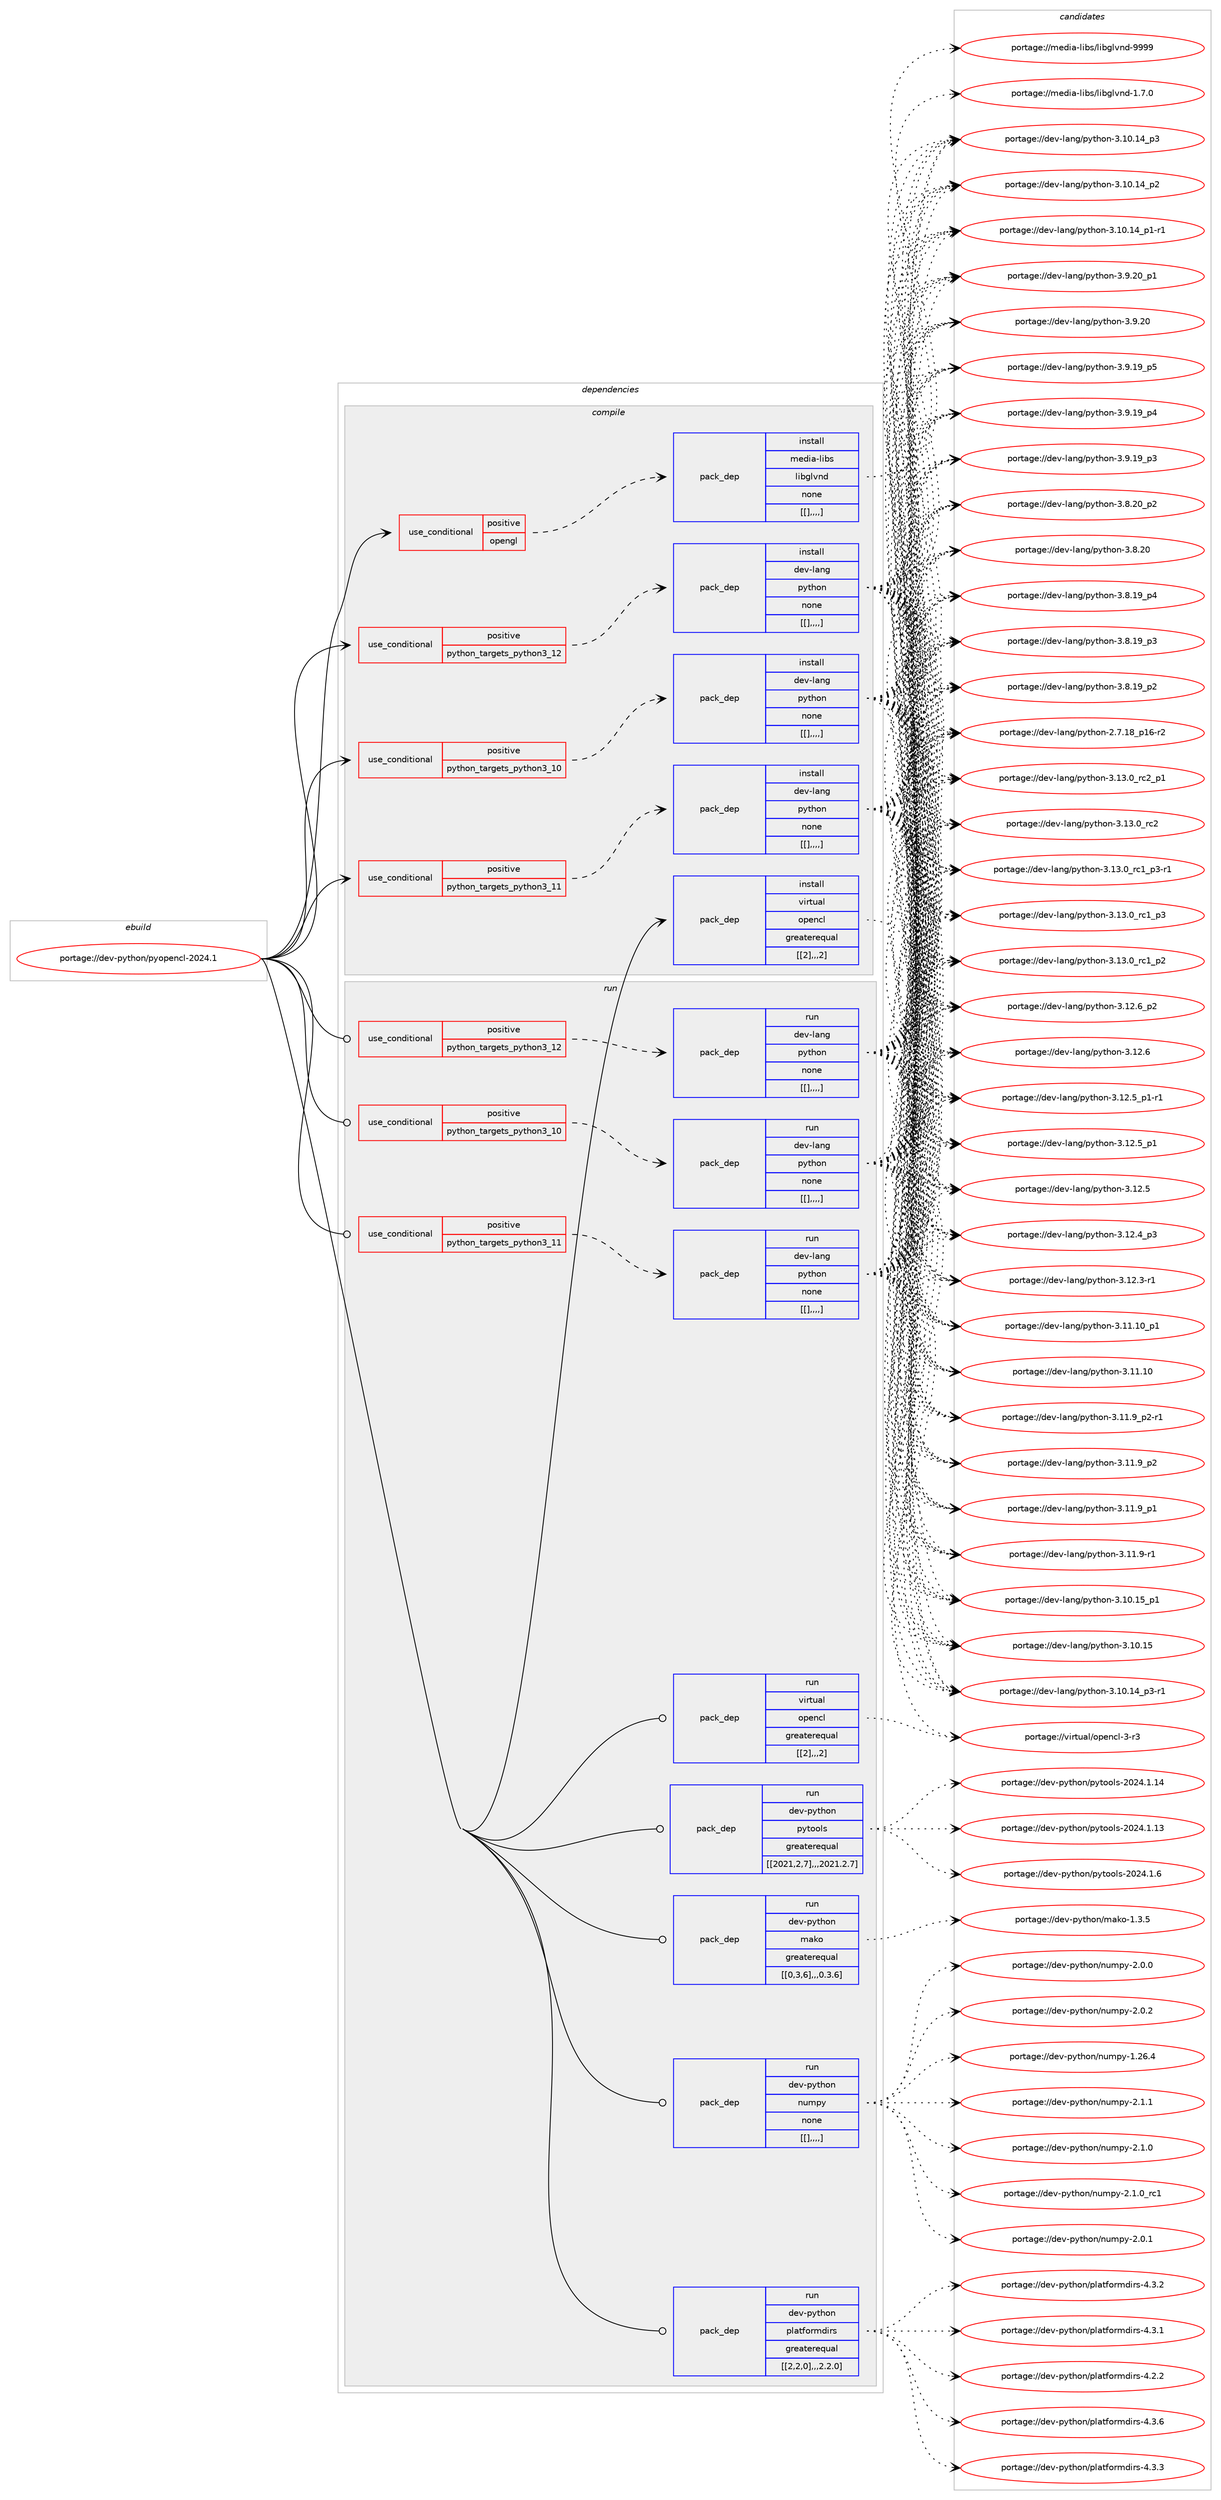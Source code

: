 digraph prolog {

# *************
# Graph options
# *************

newrank=true;
concentrate=true;
compound=true;
graph [rankdir=LR,fontname=Helvetica,fontsize=10,ranksep=1.5];#, ranksep=2.5, nodesep=0.2];
edge  [arrowhead=vee];
node  [fontname=Helvetica,fontsize=10];

# **********
# The ebuild
# **********

subgraph cluster_leftcol {
color=gray;
label=<<i>ebuild</i>>;
id [label="portage://dev-python/pyopencl-2024.1", color=red, width=4, href="../dev-python/pyopencl-2024.1.svg"];
}

# ****************
# The dependencies
# ****************

subgraph cluster_midcol {
color=gray;
label=<<i>dependencies</i>>;
subgraph cluster_compile {
fillcolor="#eeeeee";
style=filled;
label=<<i>compile</i>>;
subgraph cond38702 {
dependency159905 [label=<<TABLE BORDER="0" CELLBORDER="1" CELLSPACING="0" CELLPADDING="4"><TR><TD ROWSPAN="3" CELLPADDING="10">use_conditional</TD></TR><TR><TD>positive</TD></TR><TR><TD>opengl</TD></TR></TABLE>>, shape=none, color=red];
subgraph pack119978 {
dependency159906 [label=<<TABLE BORDER="0" CELLBORDER="1" CELLSPACING="0" CELLPADDING="4" WIDTH="220"><TR><TD ROWSPAN="6" CELLPADDING="30">pack_dep</TD></TR><TR><TD WIDTH="110">install</TD></TR><TR><TD>media-libs</TD></TR><TR><TD>libglvnd</TD></TR><TR><TD>none</TD></TR><TR><TD>[[],,,,]</TD></TR></TABLE>>, shape=none, color=blue];
}
dependency159905:e -> dependency159906:w [weight=20,style="dashed",arrowhead="vee"];
}
id:e -> dependency159905:w [weight=20,style="solid",arrowhead="vee"];
subgraph cond38703 {
dependency159907 [label=<<TABLE BORDER="0" CELLBORDER="1" CELLSPACING="0" CELLPADDING="4"><TR><TD ROWSPAN="3" CELLPADDING="10">use_conditional</TD></TR><TR><TD>positive</TD></TR><TR><TD>python_targets_python3_10</TD></TR></TABLE>>, shape=none, color=red];
subgraph pack119979 {
dependency159908 [label=<<TABLE BORDER="0" CELLBORDER="1" CELLSPACING="0" CELLPADDING="4" WIDTH="220"><TR><TD ROWSPAN="6" CELLPADDING="30">pack_dep</TD></TR><TR><TD WIDTH="110">install</TD></TR><TR><TD>dev-lang</TD></TR><TR><TD>python</TD></TR><TR><TD>none</TD></TR><TR><TD>[[],,,,]</TD></TR></TABLE>>, shape=none, color=blue];
}
dependency159907:e -> dependency159908:w [weight=20,style="dashed",arrowhead="vee"];
}
id:e -> dependency159907:w [weight=20,style="solid",arrowhead="vee"];
subgraph cond38704 {
dependency159909 [label=<<TABLE BORDER="0" CELLBORDER="1" CELLSPACING="0" CELLPADDING="4"><TR><TD ROWSPAN="3" CELLPADDING="10">use_conditional</TD></TR><TR><TD>positive</TD></TR><TR><TD>python_targets_python3_11</TD></TR></TABLE>>, shape=none, color=red];
subgraph pack119980 {
dependency159910 [label=<<TABLE BORDER="0" CELLBORDER="1" CELLSPACING="0" CELLPADDING="4" WIDTH="220"><TR><TD ROWSPAN="6" CELLPADDING="30">pack_dep</TD></TR><TR><TD WIDTH="110">install</TD></TR><TR><TD>dev-lang</TD></TR><TR><TD>python</TD></TR><TR><TD>none</TD></TR><TR><TD>[[],,,,]</TD></TR></TABLE>>, shape=none, color=blue];
}
dependency159909:e -> dependency159910:w [weight=20,style="dashed",arrowhead="vee"];
}
id:e -> dependency159909:w [weight=20,style="solid",arrowhead="vee"];
subgraph cond38705 {
dependency159911 [label=<<TABLE BORDER="0" CELLBORDER="1" CELLSPACING="0" CELLPADDING="4"><TR><TD ROWSPAN="3" CELLPADDING="10">use_conditional</TD></TR><TR><TD>positive</TD></TR><TR><TD>python_targets_python3_12</TD></TR></TABLE>>, shape=none, color=red];
subgraph pack119981 {
dependency159912 [label=<<TABLE BORDER="0" CELLBORDER="1" CELLSPACING="0" CELLPADDING="4" WIDTH="220"><TR><TD ROWSPAN="6" CELLPADDING="30">pack_dep</TD></TR><TR><TD WIDTH="110">install</TD></TR><TR><TD>dev-lang</TD></TR><TR><TD>python</TD></TR><TR><TD>none</TD></TR><TR><TD>[[],,,,]</TD></TR></TABLE>>, shape=none, color=blue];
}
dependency159911:e -> dependency159912:w [weight=20,style="dashed",arrowhead="vee"];
}
id:e -> dependency159911:w [weight=20,style="solid",arrowhead="vee"];
subgraph pack119982 {
dependency159913 [label=<<TABLE BORDER="0" CELLBORDER="1" CELLSPACING="0" CELLPADDING="4" WIDTH="220"><TR><TD ROWSPAN="6" CELLPADDING="30">pack_dep</TD></TR><TR><TD WIDTH="110">install</TD></TR><TR><TD>virtual</TD></TR><TR><TD>opencl</TD></TR><TR><TD>greaterequal</TD></TR><TR><TD>[[2],,,2]</TD></TR></TABLE>>, shape=none, color=blue];
}
id:e -> dependency159913:w [weight=20,style="solid",arrowhead="vee"];
}
subgraph cluster_compileandrun {
fillcolor="#eeeeee";
style=filled;
label=<<i>compile and run</i>>;
}
subgraph cluster_run {
fillcolor="#eeeeee";
style=filled;
label=<<i>run</i>>;
subgraph cond38706 {
dependency159914 [label=<<TABLE BORDER="0" CELLBORDER="1" CELLSPACING="0" CELLPADDING="4"><TR><TD ROWSPAN="3" CELLPADDING="10">use_conditional</TD></TR><TR><TD>positive</TD></TR><TR><TD>python_targets_python3_10</TD></TR></TABLE>>, shape=none, color=red];
subgraph pack119983 {
dependency159915 [label=<<TABLE BORDER="0" CELLBORDER="1" CELLSPACING="0" CELLPADDING="4" WIDTH="220"><TR><TD ROWSPAN="6" CELLPADDING="30">pack_dep</TD></TR><TR><TD WIDTH="110">run</TD></TR><TR><TD>dev-lang</TD></TR><TR><TD>python</TD></TR><TR><TD>none</TD></TR><TR><TD>[[],,,,]</TD></TR></TABLE>>, shape=none, color=blue];
}
dependency159914:e -> dependency159915:w [weight=20,style="dashed",arrowhead="vee"];
}
id:e -> dependency159914:w [weight=20,style="solid",arrowhead="odot"];
subgraph cond38707 {
dependency159916 [label=<<TABLE BORDER="0" CELLBORDER="1" CELLSPACING="0" CELLPADDING="4"><TR><TD ROWSPAN="3" CELLPADDING="10">use_conditional</TD></TR><TR><TD>positive</TD></TR><TR><TD>python_targets_python3_11</TD></TR></TABLE>>, shape=none, color=red];
subgraph pack119984 {
dependency159917 [label=<<TABLE BORDER="0" CELLBORDER="1" CELLSPACING="0" CELLPADDING="4" WIDTH="220"><TR><TD ROWSPAN="6" CELLPADDING="30">pack_dep</TD></TR><TR><TD WIDTH="110">run</TD></TR><TR><TD>dev-lang</TD></TR><TR><TD>python</TD></TR><TR><TD>none</TD></TR><TR><TD>[[],,,,]</TD></TR></TABLE>>, shape=none, color=blue];
}
dependency159916:e -> dependency159917:w [weight=20,style="dashed",arrowhead="vee"];
}
id:e -> dependency159916:w [weight=20,style="solid",arrowhead="odot"];
subgraph cond38708 {
dependency159918 [label=<<TABLE BORDER="0" CELLBORDER="1" CELLSPACING="0" CELLPADDING="4"><TR><TD ROWSPAN="3" CELLPADDING="10">use_conditional</TD></TR><TR><TD>positive</TD></TR><TR><TD>python_targets_python3_12</TD></TR></TABLE>>, shape=none, color=red];
subgraph pack119985 {
dependency159919 [label=<<TABLE BORDER="0" CELLBORDER="1" CELLSPACING="0" CELLPADDING="4" WIDTH="220"><TR><TD ROWSPAN="6" CELLPADDING="30">pack_dep</TD></TR><TR><TD WIDTH="110">run</TD></TR><TR><TD>dev-lang</TD></TR><TR><TD>python</TD></TR><TR><TD>none</TD></TR><TR><TD>[[],,,,]</TD></TR></TABLE>>, shape=none, color=blue];
}
dependency159918:e -> dependency159919:w [weight=20,style="dashed",arrowhead="vee"];
}
id:e -> dependency159918:w [weight=20,style="solid",arrowhead="odot"];
subgraph pack119986 {
dependency159920 [label=<<TABLE BORDER="0" CELLBORDER="1" CELLSPACING="0" CELLPADDING="4" WIDTH="220"><TR><TD ROWSPAN="6" CELLPADDING="30">pack_dep</TD></TR><TR><TD WIDTH="110">run</TD></TR><TR><TD>dev-python</TD></TR><TR><TD>mako</TD></TR><TR><TD>greaterequal</TD></TR><TR><TD>[[0,3,6],,,0.3.6]</TD></TR></TABLE>>, shape=none, color=blue];
}
id:e -> dependency159920:w [weight=20,style="solid",arrowhead="odot"];
subgraph pack119987 {
dependency159921 [label=<<TABLE BORDER="0" CELLBORDER="1" CELLSPACING="0" CELLPADDING="4" WIDTH="220"><TR><TD ROWSPAN="6" CELLPADDING="30">pack_dep</TD></TR><TR><TD WIDTH="110">run</TD></TR><TR><TD>dev-python</TD></TR><TR><TD>numpy</TD></TR><TR><TD>none</TD></TR><TR><TD>[[],,,,]</TD></TR></TABLE>>, shape=none, color=blue];
}
id:e -> dependency159921:w [weight=20,style="solid",arrowhead="odot"];
subgraph pack119988 {
dependency159922 [label=<<TABLE BORDER="0" CELLBORDER="1" CELLSPACING="0" CELLPADDING="4" WIDTH="220"><TR><TD ROWSPAN="6" CELLPADDING="30">pack_dep</TD></TR><TR><TD WIDTH="110">run</TD></TR><TR><TD>dev-python</TD></TR><TR><TD>platformdirs</TD></TR><TR><TD>greaterequal</TD></TR><TR><TD>[[2,2,0],,,2.2.0]</TD></TR></TABLE>>, shape=none, color=blue];
}
id:e -> dependency159922:w [weight=20,style="solid",arrowhead="odot"];
subgraph pack119989 {
dependency159923 [label=<<TABLE BORDER="0" CELLBORDER="1" CELLSPACING="0" CELLPADDING="4" WIDTH="220"><TR><TD ROWSPAN="6" CELLPADDING="30">pack_dep</TD></TR><TR><TD WIDTH="110">run</TD></TR><TR><TD>dev-python</TD></TR><TR><TD>pytools</TD></TR><TR><TD>greaterequal</TD></TR><TR><TD>[[2021,2,7],,,2021.2.7]</TD></TR></TABLE>>, shape=none, color=blue];
}
id:e -> dependency159923:w [weight=20,style="solid",arrowhead="odot"];
subgraph pack119990 {
dependency159924 [label=<<TABLE BORDER="0" CELLBORDER="1" CELLSPACING="0" CELLPADDING="4" WIDTH="220"><TR><TD ROWSPAN="6" CELLPADDING="30">pack_dep</TD></TR><TR><TD WIDTH="110">run</TD></TR><TR><TD>virtual</TD></TR><TR><TD>opencl</TD></TR><TR><TD>greaterequal</TD></TR><TR><TD>[[2],,,2]</TD></TR></TABLE>>, shape=none, color=blue];
}
id:e -> dependency159924:w [weight=20,style="solid",arrowhead="odot"];
}
}

# **************
# The candidates
# **************

subgraph cluster_choices {
rank=same;
color=gray;
label=<<i>candidates</i>>;

subgraph choice119978 {
color=black;
nodesep=1;
choice10910110010597451081059811547108105981031081181101004557575757 [label="portage://media-libs/libglvnd-9999", color=red, width=4,href="../media-libs/libglvnd-9999.svg"];
choice1091011001059745108105981154710810598103108118110100454946554648 [label="portage://media-libs/libglvnd-1.7.0", color=red, width=4,href="../media-libs/libglvnd-1.7.0.svg"];
dependency159906:e -> choice10910110010597451081059811547108105981031081181101004557575757:w [style=dotted,weight="100"];
dependency159906:e -> choice1091011001059745108105981154710810598103108118110100454946554648:w [style=dotted,weight="100"];
}
subgraph choice119979 {
color=black;
nodesep=1;
choice100101118451089711010347112121116104111110455146495146489511499509511249 [label="portage://dev-lang/python-3.13.0_rc2_p1", color=red, width=4,href="../dev-lang/python-3.13.0_rc2_p1.svg"];
choice10010111845108971101034711212111610411111045514649514648951149950 [label="portage://dev-lang/python-3.13.0_rc2", color=red, width=4,href="../dev-lang/python-3.13.0_rc2.svg"];
choice1001011184510897110103471121211161041111104551464951464895114994995112514511449 [label="portage://dev-lang/python-3.13.0_rc1_p3-r1", color=red, width=4,href="../dev-lang/python-3.13.0_rc1_p3-r1.svg"];
choice100101118451089711010347112121116104111110455146495146489511499499511251 [label="portage://dev-lang/python-3.13.0_rc1_p3", color=red, width=4,href="../dev-lang/python-3.13.0_rc1_p3.svg"];
choice100101118451089711010347112121116104111110455146495146489511499499511250 [label="portage://dev-lang/python-3.13.0_rc1_p2", color=red, width=4,href="../dev-lang/python-3.13.0_rc1_p2.svg"];
choice100101118451089711010347112121116104111110455146495046549511250 [label="portage://dev-lang/python-3.12.6_p2", color=red, width=4,href="../dev-lang/python-3.12.6_p2.svg"];
choice10010111845108971101034711212111610411111045514649504654 [label="portage://dev-lang/python-3.12.6", color=red, width=4,href="../dev-lang/python-3.12.6.svg"];
choice1001011184510897110103471121211161041111104551464950465395112494511449 [label="portage://dev-lang/python-3.12.5_p1-r1", color=red, width=4,href="../dev-lang/python-3.12.5_p1-r1.svg"];
choice100101118451089711010347112121116104111110455146495046539511249 [label="portage://dev-lang/python-3.12.5_p1", color=red, width=4,href="../dev-lang/python-3.12.5_p1.svg"];
choice10010111845108971101034711212111610411111045514649504653 [label="portage://dev-lang/python-3.12.5", color=red, width=4,href="../dev-lang/python-3.12.5.svg"];
choice100101118451089711010347112121116104111110455146495046529511251 [label="portage://dev-lang/python-3.12.4_p3", color=red, width=4,href="../dev-lang/python-3.12.4_p3.svg"];
choice100101118451089711010347112121116104111110455146495046514511449 [label="portage://dev-lang/python-3.12.3-r1", color=red, width=4,href="../dev-lang/python-3.12.3-r1.svg"];
choice10010111845108971101034711212111610411111045514649494649489511249 [label="portage://dev-lang/python-3.11.10_p1", color=red, width=4,href="../dev-lang/python-3.11.10_p1.svg"];
choice1001011184510897110103471121211161041111104551464949464948 [label="portage://dev-lang/python-3.11.10", color=red, width=4,href="../dev-lang/python-3.11.10.svg"];
choice1001011184510897110103471121211161041111104551464949465795112504511449 [label="portage://dev-lang/python-3.11.9_p2-r1", color=red, width=4,href="../dev-lang/python-3.11.9_p2-r1.svg"];
choice100101118451089711010347112121116104111110455146494946579511250 [label="portage://dev-lang/python-3.11.9_p2", color=red, width=4,href="../dev-lang/python-3.11.9_p2.svg"];
choice100101118451089711010347112121116104111110455146494946579511249 [label="portage://dev-lang/python-3.11.9_p1", color=red, width=4,href="../dev-lang/python-3.11.9_p1.svg"];
choice100101118451089711010347112121116104111110455146494946574511449 [label="portage://dev-lang/python-3.11.9-r1", color=red, width=4,href="../dev-lang/python-3.11.9-r1.svg"];
choice10010111845108971101034711212111610411111045514649484649539511249 [label="portage://dev-lang/python-3.10.15_p1", color=red, width=4,href="../dev-lang/python-3.10.15_p1.svg"];
choice1001011184510897110103471121211161041111104551464948464953 [label="portage://dev-lang/python-3.10.15", color=red, width=4,href="../dev-lang/python-3.10.15.svg"];
choice100101118451089711010347112121116104111110455146494846495295112514511449 [label="portage://dev-lang/python-3.10.14_p3-r1", color=red, width=4,href="../dev-lang/python-3.10.14_p3-r1.svg"];
choice10010111845108971101034711212111610411111045514649484649529511251 [label="portage://dev-lang/python-3.10.14_p3", color=red, width=4,href="../dev-lang/python-3.10.14_p3.svg"];
choice10010111845108971101034711212111610411111045514649484649529511250 [label="portage://dev-lang/python-3.10.14_p2", color=red, width=4,href="../dev-lang/python-3.10.14_p2.svg"];
choice100101118451089711010347112121116104111110455146494846495295112494511449 [label="portage://dev-lang/python-3.10.14_p1-r1", color=red, width=4,href="../dev-lang/python-3.10.14_p1-r1.svg"];
choice100101118451089711010347112121116104111110455146574650489511249 [label="portage://dev-lang/python-3.9.20_p1", color=red, width=4,href="../dev-lang/python-3.9.20_p1.svg"];
choice10010111845108971101034711212111610411111045514657465048 [label="portage://dev-lang/python-3.9.20", color=red, width=4,href="../dev-lang/python-3.9.20.svg"];
choice100101118451089711010347112121116104111110455146574649579511253 [label="portage://dev-lang/python-3.9.19_p5", color=red, width=4,href="../dev-lang/python-3.9.19_p5.svg"];
choice100101118451089711010347112121116104111110455146574649579511252 [label="portage://dev-lang/python-3.9.19_p4", color=red, width=4,href="../dev-lang/python-3.9.19_p4.svg"];
choice100101118451089711010347112121116104111110455146574649579511251 [label="portage://dev-lang/python-3.9.19_p3", color=red, width=4,href="../dev-lang/python-3.9.19_p3.svg"];
choice100101118451089711010347112121116104111110455146564650489511250 [label="portage://dev-lang/python-3.8.20_p2", color=red, width=4,href="../dev-lang/python-3.8.20_p2.svg"];
choice10010111845108971101034711212111610411111045514656465048 [label="portage://dev-lang/python-3.8.20", color=red, width=4,href="../dev-lang/python-3.8.20.svg"];
choice100101118451089711010347112121116104111110455146564649579511252 [label="portage://dev-lang/python-3.8.19_p4", color=red, width=4,href="../dev-lang/python-3.8.19_p4.svg"];
choice100101118451089711010347112121116104111110455146564649579511251 [label="portage://dev-lang/python-3.8.19_p3", color=red, width=4,href="../dev-lang/python-3.8.19_p3.svg"];
choice100101118451089711010347112121116104111110455146564649579511250 [label="portage://dev-lang/python-3.8.19_p2", color=red, width=4,href="../dev-lang/python-3.8.19_p2.svg"];
choice100101118451089711010347112121116104111110455046554649569511249544511450 [label="portage://dev-lang/python-2.7.18_p16-r2", color=red, width=4,href="../dev-lang/python-2.7.18_p16-r2.svg"];
dependency159908:e -> choice100101118451089711010347112121116104111110455146495146489511499509511249:w [style=dotted,weight="100"];
dependency159908:e -> choice10010111845108971101034711212111610411111045514649514648951149950:w [style=dotted,weight="100"];
dependency159908:e -> choice1001011184510897110103471121211161041111104551464951464895114994995112514511449:w [style=dotted,weight="100"];
dependency159908:e -> choice100101118451089711010347112121116104111110455146495146489511499499511251:w [style=dotted,weight="100"];
dependency159908:e -> choice100101118451089711010347112121116104111110455146495146489511499499511250:w [style=dotted,weight="100"];
dependency159908:e -> choice100101118451089711010347112121116104111110455146495046549511250:w [style=dotted,weight="100"];
dependency159908:e -> choice10010111845108971101034711212111610411111045514649504654:w [style=dotted,weight="100"];
dependency159908:e -> choice1001011184510897110103471121211161041111104551464950465395112494511449:w [style=dotted,weight="100"];
dependency159908:e -> choice100101118451089711010347112121116104111110455146495046539511249:w [style=dotted,weight="100"];
dependency159908:e -> choice10010111845108971101034711212111610411111045514649504653:w [style=dotted,weight="100"];
dependency159908:e -> choice100101118451089711010347112121116104111110455146495046529511251:w [style=dotted,weight="100"];
dependency159908:e -> choice100101118451089711010347112121116104111110455146495046514511449:w [style=dotted,weight="100"];
dependency159908:e -> choice10010111845108971101034711212111610411111045514649494649489511249:w [style=dotted,weight="100"];
dependency159908:e -> choice1001011184510897110103471121211161041111104551464949464948:w [style=dotted,weight="100"];
dependency159908:e -> choice1001011184510897110103471121211161041111104551464949465795112504511449:w [style=dotted,weight="100"];
dependency159908:e -> choice100101118451089711010347112121116104111110455146494946579511250:w [style=dotted,weight="100"];
dependency159908:e -> choice100101118451089711010347112121116104111110455146494946579511249:w [style=dotted,weight="100"];
dependency159908:e -> choice100101118451089711010347112121116104111110455146494946574511449:w [style=dotted,weight="100"];
dependency159908:e -> choice10010111845108971101034711212111610411111045514649484649539511249:w [style=dotted,weight="100"];
dependency159908:e -> choice1001011184510897110103471121211161041111104551464948464953:w [style=dotted,weight="100"];
dependency159908:e -> choice100101118451089711010347112121116104111110455146494846495295112514511449:w [style=dotted,weight="100"];
dependency159908:e -> choice10010111845108971101034711212111610411111045514649484649529511251:w [style=dotted,weight="100"];
dependency159908:e -> choice10010111845108971101034711212111610411111045514649484649529511250:w [style=dotted,weight="100"];
dependency159908:e -> choice100101118451089711010347112121116104111110455146494846495295112494511449:w [style=dotted,weight="100"];
dependency159908:e -> choice100101118451089711010347112121116104111110455146574650489511249:w [style=dotted,weight="100"];
dependency159908:e -> choice10010111845108971101034711212111610411111045514657465048:w [style=dotted,weight="100"];
dependency159908:e -> choice100101118451089711010347112121116104111110455146574649579511253:w [style=dotted,weight="100"];
dependency159908:e -> choice100101118451089711010347112121116104111110455146574649579511252:w [style=dotted,weight="100"];
dependency159908:e -> choice100101118451089711010347112121116104111110455146574649579511251:w [style=dotted,weight="100"];
dependency159908:e -> choice100101118451089711010347112121116104111110455146564650489511250:w [style=dotted,weight="100"];
dependency159908:e -> choice10010111845108971101034711212111610411111045514656465048:w [style=dotted,weight="100"];
dependency159908:e -> choice100101118451089711010347112121116104111110455146564649579511252:w [style=dotted,weight="100"];
dependency159908:e -> choice100101118451089711010347112121116104111110455146564649579511251:w [style=dotted,weight="100"];
dependency159908:e -> choice100101118451089711010347112121116104111110455146564649579511250:w [style=dotted,weight="100"];
dependency159908:e -> choice100101118451089711010347112121116104111110455046554649569511249544511450:w [style=dotted,weight="100"];
}
subgraph choice119980 {
color=black;
nodesep=1;
choice100101118451089711010347112121116104111110455146495146489511499509511249 [label="portage://dev-lang/python-3.13.0_rc2_p1", color=red, width=4,href="../dev-lang/python-3.13.0_rc2_p1.svg"];
choice10010111845108971101034711212111610411111045514649514648951149950 [label="portage://dev-lang/python-3.13.0_rc2", color=red, width=4,href="../dev-lang/python-3.13.0_rc2.svg"];
choice1001011184510897110103471121211161041111104551464951464895114994995112514511449 [label="portage://dev-lang/python-3.13.0_rc1_p3-r1", color=red, width=4,href="../dev-lang/python-3.13.0_rc1_p3-r1.svg"];
choice100101118451089711010347112121116104111110455146495146489511499499511251 [label="portage://dev-lang/python-3.13.0_rc1_p3", color=red, width=4,href="../dev-lang/python-3.13.0_rc1_p3.svg"];
choice100101118451089711010347112121116104111110455146495146489511499499511250 [label="portage://dev-lang/python-3.13.0_rc1_p2", color=red, width=4,href="../dev-lang/python-3.13.0_rc1_p2.svg"];
choice100101118451089711010347112121116104111110455146495046549511250 [label="portage://dev-lang/python-3.12.6_p2", color=red, width=4,href="../dev-lang/python-3.12.6_p2.svg"];
choice10010111845108971101034711212111610411111045514649504654 [label="portage://dev-lang/python-3.12.6", color=red, width=4,href="../dev-lang/python-3.12.6.svg"];
choice1001011184510897110103471121211161041111104551464950465395112494511449 [label="portage://dev-lang/python-3.12.5_p1-r1", color=red, width=4,href="../dev-lang/python-3.12.5_p1-r1.svg"];
choice100101118451089711010347112121116104111110455146495046539511249 [label="portage://dev-lang/python-3.12.5_p1", color=red, width=4,href="../dev-lang/python-3.12.5_p1.svg"];
choice10010111845108971101034711212111610411111045514649504653 [label="portage://dev-lang/python-3.12.5", color=red, width=4,href="../dev-lang/python-3.12.5.svg"];
choice100101118451089711010347112121116104111110455146495046529511251 [label="portage://dev-lang/python-3.12.4_p3", color=red, width=4,href="../dev-lang/python-3.12.4_p3.svg"];
choice100101118451089711010347112121116104111110455146495046514511449 [label="portage://dev-lang/python-3.12.3-r1", color=red, width=4,href="../dev-lang/python-3.12.3-r1.svg"];
choice10010111845108971101034711212111610411111045514649494649489511249 [label="portage://dev-lang/python-3.11.10_p1", color=red, width=4,href="../dev-lang/python-3.11.10_p1.svg"];
choice1001011184510897110103471121211161041111104551464949464948 [label="portage://dev-lang/python-3.11.10", color=red, width=4,href="../dev-lang/python-3.11.10.svg"];
choice1001011184510897110103471121211161041111104551464949465795112504511449 [label="portage://dev-lang/python-3.11.9_p2-r1", color=red, width=4,href="../dev-lang/python-3.11.9_p2-r1.svg"];
choice100101118451089711010347112121116104111110455146494946579511250 [label="portage://dev-lang/python-3.11.9_p2", color=red, width=4,href="../dev-lang/python-3.11.9_p2.svg"];
choice100101118451089711010347112121116104111110455146494946579511249 [label="portage://dev-lang/python-3.11.9_p1", color=red, width=4,href="../dev-lang/python-3.11.9_p1.svg"];
choice100101118451089711010347112121116104111110455146494946574511449 [label="portage://dev-lang/python-3.11.9-r1", color=red, width=4,href="../dev-lang/python-3.11.9-r1.svg"];
choice10010111845108971101034711212111610411111045514649484649539511249 [label="portage://dev-lang/python-3.10.15_p1", color=red, width=4,href="../dev-lang/python-3.10.15_p1.svg"];
choice1001011184510897110103471121211161041111104551464948464953 [label="portage://dev-lang/python-3.10.15", color=red, width=4,href="../dev-lang/python-3.10.15.svg"];
choice100101118451089711010347112121116104111110455146494846495295112514511449 [label="portage://dev-lang/python-3.10.14_p3-r1", color=red, width=4,href="../dev-lang/python-3.10.14_p3-r1.svg"];
choice10010111845108971101034711212111610411111045514649484649529511251 [label="portage://dev-lang/python-3.10.14_p3", color=red, width=4,href="../dev-lang/python-3.10.14_p3.svg"];
choice10010111845108971101034711212111610411111045514649484649529511250 [label="portage://dev-lang/python-3.10.14_p2", color=red, width=4,href="../dev-lang/python-3.10.14_p2.svg"];
choice100101118451089711010347112121116104111110455146494846495295112494511449 [label="portage://dev-lang/python-3.10.14_p1-r1", color=red, width=4,href="../dev-lang/python-3.10.14_p1-r1.svg"];
choice100101118451089711010347112121116104111110455146574650489511249 [label="portage://dev-lang/python-3.9.20_p1", color=red, width=4,href="../dev-lang/python-3.9.20_p1.svg"];
choice10010111845108971101034711212111610411111045514657465048 [label="portage://dev-lang/python-3.9.20", color=red, width=4,href="../dev-lang/python-3.9.20.svg"];
choice100101118451089711010347112121116104111110455146574649579511253 [label="portage://dev-lang/python-3.9.19_p5", color=red, width=4,href="../dev-lang/python-3.9.19_p5.svg"];
choice100101118451089711010347112121116104111110455146574649579511252 [label="portage://dev-lang/python-3.9.19_p4", color=red, width=4,href="../dev-lang/python-3.9.19_p4.svg"];
choice100101118451089711010347112121116104111110455146574649579511251 [label="portage://dev-lang/python-3.9.19_p3", color=red, width=4,href="../dev-lang/python-3.9.19_p3.svg"];
choice100101118451089711010347112121116104111110455146564650489511250 [label="portage://dev-lang/python-3.8.20_p2", color=red, width=4,href="../dev-lang/python-3.8.20_p2.svg"];
choice10010111845108971101034711212111610411111045514656465048 [label="portage://dev-lang/python-3.8.20", color=red, width=4,href="../dev-lang/python-3.8.20.svg"];
choice100101118451089711010347112121116104111110455146564649579511252 [label="portage://dev-lang/python-3.8.19_p4", color=red, width=4,href="../dev-lang/python-3.8.19_p4.svg"];
choice100101118451089711010347112121116104111110455146564649579511251 [label="portage://dev-lang/python-3.8.19_p3", color=red, width=4,href="../dev-lang/python-3.8.19_p3.svg"];
choice100101118451089711010347112121116104111110455146564649579511250 [label="portage://dev-lang/python-3.8.19_p2", color=red, width=4,href="../dev-lang/python-3.8.19_p2.svg"];
choice100101118451089711010347112121116104111110455046554649569511249544511450 [label="portage://dev-lang/python-2.7.18_p16-r2", color=red, width=4,href="../dev-lang/python-2.7.18_p16-r2.svg"];
dependency159910:e -> choice100101118451089711010347112121116104111110455146495146489511499509511249:w [style=dotted,weight="100"];
dependency159910:e -> choice10010111845108971101034711212111610411111045514649514648951149950:w [style=dotted,weight="100"];
dependency159910:e -> choice1001011184510897110103471121211161041111104551464951464895114994995112514511449:w [style=dotted,weight="100"];
dependency159910:e -> choice100101118451089711010347112121116104111110455146495146489511499499511251:w [style=dotted,weight="100"];
dependency159910:e -> choice100101118451089711010347112121116104111110455146495146489511499499511250:w [style=dotted,weight="100"];
dependency159910:e -> choice100101118451089711010347112121116104111110455146495046549511250:w [style=dotted,weight="100"];
dependency159910:e -> choice10010111845108971101034711212111610411111045514649504654:w [style=dotted,weight="100"];
dependency159910:e -> choice1001011184510897110103471121211161041111104551464950465395112494511449:w [style=dotted,weight="100"];
dependency159910:e -> choice100101118451089711010347112121116104111110455146495046539511249:w [style=dotted,weight="100"];
dependency159910:e -> choice10010111845108971101034711212111610411111045514649504653:w [style=dotted,weight="100"];
dependency159910:e -> choice100101118451089711010347112121116104111110455146495046529511251:w [style=dotted,weight="100"];
dependency159910:e -> choice100101118451089711010347112121116104111110455146495046514511449:w [style=dotted,weight="100"];
dependency159910:e -> choice10010111845108971101034711212111610411111045514649494649489511249:w [style=dotted,weight="100"];
dependency159910:e -> choice1001011184510897110103471121211161041111104551464949464948:w [style=dotted,weight="100"];
dependency159910:e -> choice1001011184510897110103471121211161041111104551464949465795112504511449:w [style=dotted,weight="100"];
dependency159910:e -> choice100101118451089711010347112121116104111110455146494946579511250:w [style=dotted,weight="100"];
dependency159910:e -> choice100101118451089711010347112121116104111110455146494946579511249:w [style=dotted,weight="100"];
dependency159910:e -> choice100101118451089711010347112121116104111110455146494946574511449:w [style=dotted,weight="100"];
dependency159910:e -> choice10010111845108971101034711212111610411111045514649484649539511249:w [style=dotted,weight="100"];
dependency159910:e -> choice1001011184510897110103471121211161041111104551464948464953:w [style=dotted,weight="100"];
dependency159910:e -> choice100101118451089711010347112121116104111110455146494846495295112514511449:w [style=dotted,weight="100"];
dependency159910:e -> choice10010111845108971101034711212111610411111045514649484649529511251:w [style=dotted,weight="100"];
dependency159910:e -> choice10010111845108971101034711212111610411111045514649484649529511250:w [style=dotted,weight="100"];
dependency159910:e -> choice100101118451089711010347112121116104111110455146494846495295112494511449:w [style=dotted,weight="100"];
dependency159910:e -> choice100101118451089711010347112121116104111110455146574650489511249:w [style=dotted,weight="100"];
dependency159910:e -> choice10010111845108971101034711212111610411111045514657465048:w [style=dotted,weight="100"];
dependency159910:e -> choice100101118451089711010347112121116104111110455146574649579511253:w [style=dotted,weight="100"];
dependency159910:e -> choice100101118451089711010347112121116104111110455146574649579511252:w [style=dotted,weight="100"];
dependency159910:e -> choice100101118451089711010347112121116104111110455146574649579511251:w [style=dotted,weight="100"];
dependency159910:e -> choice100101118451089711010347112121116104111110455146564650489511250:w [style=dotted,weight="100"];
dependency159910:e -> choice10010111845108971101034711212111610411111045514656465048:w [style=dotted,weight="100"];
dependency159910:e -> choice100101118451089711010347112121116104111110455146564649579511252:w [style=dotted,weight="100"];
dependency159910:e -> choice100101118451089711010347112121116104111110455146564649579511251:w [style=dotted,weight="100"];
dependency159910:e -> choice100101118451089711010347112121116104111110455146564649579511250:w [style=dotted,weight="100"];
dependency159910:e -> choice100101118451089711010347112121116104111110455046554649569511249544511450:w [style=dotted,weight="100"];
}
subgraph choice119981 {
color=black;
nodesep=1;
choice100101118451089711010347112121116104111110455146495146489511499509511249 [label="portage://dev-lang/python-3.13.0_rc2_p1", color=red, width=4,href="../dev-lang/python-3.13.0_rc2_p1.svg"];
choice10010111845108971101034711212111610411111045514649514648951149950 [label="portage://dev-lang/python-3.13.0_rc2", color=red, width=4,href="../dev-lang/python-3.13.0_rc2.svg"];
choice1001011184510897110103471121211161041111104551464951464895114994995112514511449 [label="portage://dev-lang/python-3.13.0_rc1_p3-r1", color=red, width=4,href="../dev-lang/python-3.13.0_rc1_p3-r1.svg"];
choice100101118451089711010347112121116104111110455146495146489511499499511251 [label="portage://dev-lang/python-3.13.0_rc1_p3", color=red, width=4,href="../dev-lang/python-3.13.0_rc1_p3.svg"];
choice100101118451089711010347112121116104111110455146495146489511499499511250 [label="portage://dev-lang/python-3.13.0_rc1_p2", color=red, width=4,href="../dev-lang/python-3.13.0_rc1_p2.svg"];
choice100101118451089711010347112121116104111110455146495046549511250 [label="portage://dev-lang/python-3.12.6_p2", color=red, width=4,href="../dev-lang/python-3.12.6_p2.svg"];
choice10010111845108971101034711212111610411111045514649504654 [label="portage://dev-lang/python-3.12.6", color=red, width=4,href="../dev-lang/python-3.12.6.svg"];
choice1001011184510897110103471121211161041111104551464950465395112494511449 [label="portage://dev-lang/python-3.12.5_p1-r1", color=red, width=4,href="../dev-lang/python-3.12.5_p1-r1.svg"];
choice100101118451089711010347112121116104111110455146495046539511249 [label="portage://dev-lang/python-3.12.5_p1", color=red, width=4,href="../dev-lang/python-3.12.5_p1.svg"];
choice10010111845108971101034711212111610411111045514649504653 [label="portage://dev-lang/python-3.12.5", color=red, width=4,href="../dev-lang/python-3.12.5.svg"];
choice100101118451089711010347112121116104111110455146495046529511251 [label="portage://dev-lang/python-3.12.4_p3", color=red, width=4,href="../dev-lang/python-3.12.4_p3.svg"];
choice100101118451089711010347112121116104111110455146495046514511449 [label="portage://dev-lang/python-3.12.3-r1", color=red, width=4,href="../dev-lang/python-3.12.3-r1.svg"];
choice10010111845108971101034711212111610411111045514649494649489511249 [label="portage://dev-lang/python-3.11.10_p1", color=red, width=4,href="../dev-lang/python-3.11.10_p1.svg"];
choice1001011184510897110103471121211161041111104551464949464948 [label="portage://dev-lang/python-3.11.10", color=red, width=4,href="../dev-lang/python-3.11.10.svg"];
choice1001011184510897110103471121211161041111104551464949465795112504511449 [label="portage://dev-lang/python-3.11.9_p2-r1", color=red, width=4,href="../dev-lang/python-3.11.9_p2-r1.svg"];
choice100101118451089711010347112121116104111110455146494946579511250 [label="portage://dev-lang/python-3.11.9_p2", color=red, width=4,href="../dev-lang/python-3.11.9_p2.svg"];
choice100101118451089711010347112121116104111110455146494946579511249 [label="portage://dev-lang/python-3.11.9_p1", color=red, width=4,href="../dev-lang/python-3.11.9_p1.svg"];
choice100101118451089711010347112121116104111110455146494946574511449 [label="portage://dev-lang/python-3.11.9-r1", color=red, width=4,href="../dev-lang/python-3.11.9-r1.svg"];
choice10010111845108971101034711212111610411111045514649484649539511249 [label="portage://dev-lang/python-3.10.15_p1", color=red, width=4,href="../dev-lang/python-3.10.15_p1.svg"];
choice1001011184510897110103471121211161041111104551464948464953 [label="portage://dev-lang/python-3.10.15", color=red, width=4,href="../dev-lang/python-3.10.15.svg"];
choice100101118451089711010347112121116104111110455146494846495295112514511449 [label="portage://dev-lang/python-3.10.14_p3-r1", color=red, width=4,href="../dev-lang/python-3.10.14_p3-r1.svg"];
choice10010111845108971101034711212111610411111045514649484649529511251 [label="portage://dev-lang/python-3.10.14_p3", color=red, width=4,href="../dev-lang/python-3.10.14_p3.svg"];
choice10010111845108971101034711212111610411111045514649484649529511250 [label="portage://dev-lang/python-3.10.14_p2", color=red, width=4,href="../dev-lang/python-3.10.14_p2.svg"];
choice100101118451089711010347112121116104111110455146494846495295112494511449 [label="portage://dev-lang/python-3.10.14_p1-r1", color=red, width=4,href="../dev-lang/python-3.10.14_p1-r1.svg"];
choice100101118451089711010347112121116104111110455146574650489511249 [label="portage://dev-lang/python-3.9.20_p1", color=red, width=4,href="../dev-lang/python-3.9.20_p1.svg"];
choice10010111845108971101034711212111610411111045514657465048 [label="portage://dev-lang/python-3.9.20", color=red, width=4,href="../dev-lang/python-3.9.20.svg"];
choice100101118451089711010347112121116104111110455146574649579511253 [label="portage://dev-lang/python-3.9.19_p5", color=red, width=4,href="../dev-lang/python-3.9.19_p5.svg"];
choice100101118451089711010347112121116104111110455146574649579511252 [label="portage://dev-lang/python-3.9.19_p4", color=red, width=4,href="../dev-lang/python-3.9.19_p4.svg"];
choice100101118451089711010347112121116104111110455146574649579511251 [label="portage://dev-lang/python-3.9.19_p3", color=red, width=4,href="../dev-lang/python-3.9.19_p3.svg"];
choice100101118451089711010347112121116104111110455146564650489511250 [label="portage://dev-lang/python-3.8.20_p2", color=red, width=4,href="../dev-lang/python-3.8.20_p2.svg"];
choice10010111845108971101034711212111610411111045514656465048 [label="portage://dev-lang/python-3.8.20", color=red, width=4,href="../dev-lang/python-3.8.20.svg"];
choice100101118451089711010347112121116104111110455146564649579511252 [label="portage://dev-lang/python-3.8.19_p4", color=red, width=4,href="../dev-lang/python-3.8.19_p4.svg"];
choice100101118451089711010347112121116104111110455146564649579511251 [label="portage://dev-lang/python-3.8.19_p3", color=red, width=4,href="../dev-lang/python-3.8.19_p3.svg"];
choice100101118451089711010347112121116104111110455146564649579511250 [label="portage://dev-lang/python-3.8.19_p2", color=red, width=4,href="../dev-lang/python-3.8.19_p2.svg"];
choice100101118451089711010347112121116104111110455046554649569511249544511450 [label="portage://dev-lang/python-2.7.18_p16-r2", color=red, width=4,href="../dev-lang/python-2.7.18_p16-r2.svg"];
dependency159912:e -> choice100101118451089711010347112121116104111110455146495146489511499509511249:w [style=dotted,weight="100"];
dependency159912:e -> choice10010111845108971101034711212111610411111045514649514648951149950:w [style=dotted,weight="100"];
dependency159912:e -> choice1001011184510897110103471121211161041111104551464951464895114994995112514511449:w [style=dotted,weight="100"];
dependency159912:e -> choice100101118451089711010347112121116104111110455146495146489511499499511251:w [style=dotted,weight="100"];
dependency159912:e -> choice100101118451089711010347112121116104111110455146495146489511499499511250:w [style=dotted,weight="100"];
dependency159912:e -> choice100101118451089711010347112121116104111110455146495046549511250:w [style=dotted,weight="100"];
dependency159912:e -> choice10010111845108971101034711212111610411111045514649504654:w [style=dotted,weight="100"];
dependency159912:e -> choice1001011184510897110103471121211161041111104551464950465395112494511449:w [style=dotted,weight="100"];
dependency159912:e -> choice100101118451089711010347112121116104111110455146495046539511249:w [style=dotted,weight="100"];
dependency159912:e -> choice10010111845108971101034711212111610411111045514649504653:w [style=dotted,weight="100"];
dependency159912:e -> choice100101118451089711010347112121116104111110455146495046529511251:w [style=dotted,weight="100"];
dependency159912:e -> choice100101118451089711010347112121116104111110455146495046514511449:w [style=dotted,weight="100"];
dependency159912:e -> choice10010111845108971101034711212111610411111045514649494649489511249:w [style=dotted,weight="100"];
dependency159912:e -> choice1001011184510897110103471121211161041111104551464949464948:w [style=dotted,weight="100"];
dependency159912:e -> choice1001011184510897110103471121211161041111104551464949465795112504511449:w [style=dotted,weight="100"];
dependency159912:e -> choice100101118451089711010347112121116104111110455146494946579511250:w [style=dotted,weight="100"];
dependency159912:e -> choice100101118451089711010347112121116104111110455146494946579511249:w [style=dotted,weight="100"];
dependency159912:e -> choice100101118451089711010347112121116104111110455146494946574511449:w [style=dotted,weight="100"];
dependency159912:e -> choice10010111845108971101034711212111610411111045514649484649539511249:w [style=dotted,weight="100"];
dependency159912:e -> choice1001011184510897110103471121211161041111104551464948464953:w [style=dotted,weight="100"];
dependency159912:e -> choice100101118451089711010347112121116104111110455146494846495295112514511449:w [style=dotted,weight="100"];
dependency159912:e -> choice10010111845108971101034711212111610411111045514649484649529511251:w [style=dotted,weight="100"];
dependency159912:e -> choice10010111845108971101034711212111610411111045514649484649529511250:w [style=dotted,weight="100"];
dependency159912:e -> choice100101118451089711010347112121116104111110455146494846495295112494511449:w [style=dotted,weight="100"];
dependency159912:e -> choice100101118451089711010347112121116104111110455146574650489511249:w [style=dotted,weight="100"];
dependency159912:e -> choice10010111845108971101034711212111610411111045514657465048:w [style=dotted,weight="100"];
dependency159912:e -> choice100101118451089711010347112121116104111110455146574649579511253:w [style=dotted,weight="100"];
dependency159912:e -> choice100101118451089711010347112121116104111110455146574649579511252:w [style=dotted,weight="100"];
dependency159912:e -> choice100101118451089711010347112121116104111110455146574649579511251:w [style=dotted,weight="100"];
dependency159912:e -> choice100101118451089711010347112121116104111110455146564650489511250:w [style=dotted,weight="100"];
dependency159912:e -> choice10010111845108971101034711212111610411111045514656465048:w [style=dotted,weight="100"];
dependency159912:e -> choice100101118451089711010347112121116104111110455146564649579511252:w [style=dotted,weight="100"];
dependency159912:e -> choice100101118451089711010347112121116104111110455146564649579511251:w [style=dotted,weight="100"];
dependency159912:e -> choice100101118451089711010347112121116104111110455146564649579511250:w [style=dotted,weight="100"];
dependency159912:e -> choice100101118451089711010347112121116104111110455046554649569511249544511450:w [style=dotted,weight="100"];
}
subgraph choice119982 {
color=black;
nodesep=1;
choice11810511411611797108471111121011109910845514511451 [label="portage://virtual/opencl-3-r3", color=red, width=4,href="../virtual/opencl-3-r3.svg"];
dependency159913:e -> choice11810511411611797108471111121011109910845514511451:w [style=dotted,weight="100"];
}
subgraph choice119983 {
color=black;
nodesep=1;
choice100101118451089711010347112121116104111110455146495146489511499509511249 [label="portage://dev-lang/python-3.13.0_rc2_p1", color=red, width=4,href="../dev-lang/python-3.13.0_rc2_p1.svg"];
choice10010111845108971101034711212111610411111045514649514648951149950 [label="portage://dev-lang/python-3.13.0_rc2", color=red, width=4,href="../dev-lang/python-3.13.0_rc2.svg"];
choice1001011184510897110103471121211161041111104551464951464895114994995112514511449 [label="portage://dev-lang/python-3.13.0_rc1_p3-r1", color=red, width=4,href="../dev-lang/python-3.13.0_rc1_p3-r1.svg"];
choice100101118451089711010347112121116104111110455146495146489511499499511251 [label="portage://dev-lang/python-3.13.0_rc1_p3", color=red, width=4,href="../dev-lang/python-3.13.0_rc1_p3.svg"];
choice100101118451089711010347112121116104111110455146495146489511499499511250 [label="portage://dev-lang/python-3.13.0_rc1_p2", color=red, width=4,href="../dev-lang/python-3.13.0_rc1_p2.svg"];
choice100101118451089711010347112121116104111110455146495046549511250 [label="portage://dev-lang/python-3.12.6_p2", color=red, width=4,href="../dev-lang/python-3.12.6_p2.svg"];
choice10010111845108971101034711212111610411111045514649504654 [label="portage://dev-lang/python-3.12.6", color=red, width=4,href="../dev-lang/python-3.12.6.svg"];
choice1001011184510897110103471121211161041111104551464950465395112494511449 [label="portage://dev-lang/python-3.12.5_p1-r1", color=red, width=4,href="../dev-lang/python-3.12.5_p1-r1.svg"];
choice100101118451089711010347112121116104111110455146495046539511249 [label="portage://dev-lang/python-3.12.5_p1", color=red, width=4,href="../dev-lang/python-3.12.5_p1.svg"];
choice10010111845108971101034711212111610411111045514649504653 [label="portage://dev-lang/python-3.12.5", color=red, width=4,href="../dev-lang/python-3.12.5.svg"];
choice100101118451089711010347112121116104111110455146495046529511251 [label="portage://dev-lang/python-3.12.4_p3", color=red, width=4,href="../dev-lang/python-3.12.4_p3.svg"];
choice100101118451089711010347112121116104111110455146495046514511449 [label="portage://dev-lang/python-3.12.3-r1", color=red, width=4,href="../dev-lang/python-3.12.3-r1.svg"];
choice10010111845108971101034711212111610411111045514649494649489511249 [label="portage://dev-lang/python-3.11.10_p1", color=red, width=4,href="../dev-lang/python-3.11.10_p1.svg"];
choice1001011184510897110103471121211161041111104551464949464948 [label="portage://dev-lang/python-3.11.10", color=red, width=4,href="../dev-lang/python-3.11.10.svg"];
choice1001011184510897110103471121211161041111104551464949465795112504511449 [label="portage://dev-lang/python-3.11.9_p2-r1", color=red, width=4,href="../dev-lang/python-3.11.9_p2-r1.svg"];
choice100101118451089711010347112121116104111110455146494946579511250 [label="portage://dev-lang/python-3.11.9_p2", color=red, width=4,href="../dev-lang/python-3.11.9_p2.svg"];
choice100101118451089711010347112121116104111110455146494946579511249 [label="portage://dev-lang/python-3.11.9_p1", color=red, width=4,href="../dev-lang/python-3.11.9_p1.svg"];
choice100101118451089711010347112121116104111110455146494946574511449 [label="portage://dev-lang/python-3.11.9-r1", color=red, width=4,href="../dev-lang/python-3.11.9-r1.svg"];
choice10010111845108971101034711212111610411111045514649484649539511249 [label="portage://dev-lang/python-3.10.15_p1", color=red, width=4,href="../dev-lang/python-3.10.15_p1.svg"];
choice1001011184510897110103471121211161041111104551464948464953 [label="portage://dev-lang/python-3.10.15", color=red, width=4,href="../dev-lang/python-3.10.15.svg"];
choice100101118451089711010347112121116104111110455146494846495295112514511449 [label="portage://dev-lang/python-3.10.14_p3-r1", color=red, width=4,href="../dev-lang/python-3.10.14_p3-r1.svg"];
choice10010111845108971101034711212111610411111045514649484649529511251 [label="portage://dev-lang/python-3.10.14_p3", color=red, width=4,href="../dev-lang/python-3.10.14_p3.svg"];
choice10010111845108971101034711212111610411111045514649484649529511250 [label="portage://dev-lang/python-3.10.14_p2", color=red, width=4,href="../dev-lang/python-3.10.14_p2.svg"];
choice100101118451089711010347112121116104111110455146494846495295112494511449 [label="portage://dev-lang/python-3.10.14_p1-r1", color=red, width=4,href="../dev-lang/python-3.10.14_p1-r1.svg"];
choice100101118451089711010347112121116104111110455146574650489511249 [label="portage://dev-lang/python-3.9.20_p1", color=red, width=4,href="../dev-lang/python-3.9.20_p1.svg"];
choice10010111845108971101034711212111610411111045514657465048 [label="portage://dev-lang/python-3.9.20", color=red, width=4,href="../dev-lang/python-3.9.20.svg"];
choice100101118451089711010347112121116104111110455146574649579511253 [label="portage://dev-lang/python-3.9.19_p5", color=red, width=4,href="../dev-lang/python-3.9.19_p5.svg"];
choice100101118451089711010347112121116104111110455146574649579511252 [label="portage://dev-lang/python-3.9.19_p4", color=red, width=4,href="../dev-lang/python-3.9.19_p4.svg"];
choice100101118451089711010347112121116104111110455146574649579511251 [label="portage://dev-lang/python-3.9.19_p3", color=red, width=4,href="../dev-lang/python-3.9.19_p3.svg"];
choice100101118451089711010347112121116104111110455146564650489511250 [label="portage://dev-lang/python-3.8.20_p2", color=red, width=4,href="../dev-lang/python-3.8.20_p2.svg"];
choice10010111845108971101034711212111610411111045514656465048 [label="portage://dev-lang/python-3.8.20", color=red, width=4,href="../dev-lang/python-3.8.20.svg"];
choice100101118451089711010347112121116104111110455146564649579511252 [label="portage://dev-lang/python-3.8.19_p4", color=red, width=4,href="../dev-lang/python-3.8.19_p4.svg"];
choice100101118451089711010347112121116104111110455146564649579511251 [label="portage://dev-lang/python-3.8.19_p3", color=red, width=4,href="../dev-lang/python-3.8.19_p3.svg"];
choice100101118451089711010347112121116104111110455146564649579511250 [label="portage://dev-lang/python-3.8.19_p2", color=red, width=4,href="../dev-lang/python-3.8.19_p2.svg"];
choice100101118451089711010347112121116104111110455046554649569511249544511450 [label="portage://dev-lang/python-2.7.18_p16-r2", color=red, width=4,href="../dev-lang/python-2.7.18_p16-r2.svg"];
dependency159915:e -> choice100101118451089711010347112121116104111110455146495146489511499509511249:w [style=dotted,weight="100"];
dependency159915:e -> choice10010111845108971101034711212111610411111045514649514648951149950:w [style=dotted,weight="100"];
dependency159915:e -> choice1001011184510897110103471121211161041111104551464951464895114994995112514511449:w [style=dotted,weight="100"];
dependency159915:e -> choice100101118451089711010347112121116104111110455146495146489511499499511251:w [style=dotted,weight="100"];
dependency159915:e -> choice100101118451089711010347112121116104111110455146495146489511499499511250:w [style=dotted,weight="100"];
dependency159915:e -> choice100101118451089711010347112121116104111110455146495046549511250:w [style=dotted,weight="100"];
dependency159915:e -> choice10010111845108971101034711212111610411111045514649504654:w [style=dotted,weight="100"];
dependency159915:e -> choice1001011184510897110103471121211161041111104551464950465395112494511449:w [style=dotted,weight="100"];
dependency159915:e -> choice100101118451089711010347112121116104111110455146495046539511249:w [style=dotted,weight="100"];
dependency159915:e -> choice10010111845108971101034711212111610411111045514649504653:w [style=dotted,weight="100"];
dependency159915:e -> choice100101118451089711010347112121116104111110455146495046529511251:w [style=dotted,weight="100"];
dependency159915:e -> choice100101118451089711010347112121116104111110455146495046514511449:w [style=dotted,weight="100"];
dependency159915:e -> choice10010111845108971101034711212111610411111045514649494649489511249:w [style=dotted,weight="100"];
dependency159915:e -> choice1001011184510897110103471121211161041111104551464949464948:w [style=dotted,weight="100"];
dependency159915:e -> choice1001011184510897110103471121211161041111104551464949465795112504511449:w [style=dotted,weight="100"];
dependency159915:e -> choice100101118451089711010347112121116104111110455146494946579511250:w [style=dotted,weight="100"];
dependency159915:e -> choice100101118451089711010347112121116104111110455146494946579511249:w [style=dotted,weight="100"];
dependency159915:e -> choice100101118451089711010347112121116104111110455146494946574511449:w [style=dotted,weight="100"];
dependency159915:e -> choice10010111845108971101034711212111610411111045514649484649539511249:w [style=dotted,weight="100"];
dependency159915:e -> choice1001011184510897110103471121211161041111104551464948464953:w [style=dotted,weight="100"];
dependency159915:e -> choice100101118451089711010347112121116104111110455146494846495295112514511449:w [style=dotted,weight="100"];
dependency159915:e -> choice10010111845108971101034711212111610411111045514649484649529511251:w [style=dotted,weight="100"];
dependency159915:e -> choice10010111845108971101034711212111610411111045514649484649529511250:w [style=dotted,weight="100"];
dependency159915:e -> choice100101118451089711010347112121116104111110455146494846495295112494511449:w [style=dotted,weight="100"];
dependency159915:e -> choice100101118451089711010347112121116104111110455146574650489511249:w [style=dotted,weight="100"];
dependency159915:e -> choice10010111845108971101034711212111610411111045514657465048:w [style=dotted,weight="100"];
dependency159915:e -> choice100101118451089711010347112121116104111110455146574649579511253:w [style=dotted,weight="100"];
dependency159915:e -> choice100101118451089711010347112121116104111110455146574649579511252:w [style=dotted,weight="100"];
dependency159915:e -> choice100101118451089711010347112121116104111110455146574649579511251:w [style=dotted,weight="100"];
dependency159915:e -> choice100101118451089711010347112121116104111110455146564650489511250:w [style=dotted,weight="100"];
dependency159915:e -> choice10010111845108971101034711212111610411111045514656465048:w [style=dotted,weight="100"];
dependency159915:e -> choice100101118451089711010347112121116104111110455146564649579511252:w [style=dotted,weight="100"];
dependency159915:e -> choice100101118451089711010347112121116104111110455146564649579511251:w [style=dotted,weight="100"];
dependency159915:e -> choice100101118451089711010347112121116104111110455146564649579511250:w [style=dotted,weight="100"];
dependency159915:e -> choice100101118451089711010347112121116104111110455046554649569511249544511450:w [style=dotted,weight="100"];
}
subgraph choice119984 {
color=black;
nodesep=1;
choice100101118451089711010347112121116104111110455146495146489511499509511249 [label="portage://dev-lang/python-3.13.0_rc2_p1", color=red, width=4,href="../dev-lang/python-3.13.0_rc2_p1.svg"];
choice10010111845108971101034711212111610411111045514649514648951149950 [label="portage://dev-lang/python-3.13.0_rc2", color=red, width=4,href="../dev-lang/python-3.13.0_rc2.svg"];
choice1001011184510897110103471121211161041111104551464951464895114994995112514511449 [label="portage://dev-lang/python-3.13.0_rc1_p3-r1", color=red, width=4,href="../dev-lang/python-3.13.0_rc1_p3-r1.svg"];
choice100101118451089711010347112121116104111110455146495146489511499499511251 [label="portage://dev-lang/python-3.13.0_rc1_p3", color=red, width=4,href="../dev-lang/python-3.13.0_rc1_p3.svg"];
choice100101118451089711010347112121116104111110455146495146489511499499511250 [label="portage://dev-lang/python-3.13.0_rc1_p2", color=red, width=4,href="../dev-lang/python-3.13.0_rc1_p2.svg"];
choice100101118451089711010347112121116104111110455146495046549511250 [label="portage://dev-lang/python-3.12.6_p2", color=red, width=4,href="../dev-lang/python-3.12.6_p2.svg"];
choice10010111845108971101034711212111610411111045514649504654 [label="portage://dev-lang/python-3.12.6", color=red, width=4,href="../dev-lang/python-3.12.6.svg"];
choice1001011184510897110103471121211161041111104551464950465395112494511449 [label="portage://dev-lang/python-3.12.5_p1-r1", color=red, width=4,href="../dev-lang/python-3.12.5_p1-r1.svg"];
choice100101118451089711010347112121116104111110455146495046539511249 [label="portage://dev-lang/python-3.12.5_p1", color=red, width=4,href="../dev-lang/python-3.12.5_p1.svg"];
choice10010111845108971101034711212111610411111045514649504653 [label="portage://dev-lang/python-3.12.5", color=red, width=4,href="../dev-lang/python-3.12.5.svg"];
choice100101118451089711010347112121116104111110455146495046529511251 [label="portage://dev-lang/python-3.12.4_p3", color=red, width=4,href="../dev-lang/python-3.12.4_p3.svg"];
choice100101118451089711010347112121116104111110455146495046514511449 [label="portage://dev-lang/python-3.12.3-r1", color=red, width=4,href="../dev-lang/python-3.12.3-r1.svg"];
choice10010111845108971101034711212111610411111045514649494649489511249 [label="portage://dev-lang/python-3.11.10_p1", color=red, width=4,href="../dev-lang/python-3.11.10_p1.svg"];
choice1001011184510897110103471121211161041111104551464949464948 [label="portage://dev-lang/python-3.11.10", color=red, width=4,href="../dev-lang/python-3.11.10.svg"];
choice1001011184510897110103471121211161041111104551464949465795112504511449 [label="portage://dev-lang/python-3.11.9_p2-r1", color=red, width=4,href="../dev-lang/python-3.11.9_p2-r1.svg"];
choice100101118451089711010347112121116104111110455146494946579511250 [label="portage://dev-lang/python-3.11.9_p2", color=red, width=4,href="../dev-lang/python-3.11.9_p2.svg"];
choice100101118451089711010347112121116104111110455146494946579511249 [label="portage://dev-lang/python-3.11.9_p1", color=red, width=4,href="../dev-lang/python-3.11.9_p1.svg"];
choice100101118451089711010347112121116104111110455146494946574511449 [label="portage://dev-lang/python-3.11.9-r1", color=red, width=4,href="../dev-lang/python-3.11.9-r1.svg"];
choice10010111845108971101034711212111610411111045514649484649539511249 [label="portage://dev-lang/python-3.10.15_p1", color=red, width=4,href="../dev-lang/python-3.10.15_p1.svg"];
choice1001011184510897110103471121211161041111104551464948464953 [label="portage://dev-lang/python-3.10.15", color=red, width=4,href="../dev-lang/python-3.10.15.svg"];
choice100101118451089711010347112121116104111110455146494846495295112514511449 [label="portage://dev-lang/python-3.10.14_p3-r1", color=red, width=4,href="../dev-lang/python-3.10.14_p3-r1.svg"];
choice10010111845108971101034711212111610411111045514649484649529511251 [label="portage://dev-lang/python-3.10.14_p3", color=red, width=4,href="../dev-lang/python-3.10.14_p3.svg"];
choice10010111845108971101034711212111610411111045514649484649529511250 [label="portage://dev-lang/python-3.10.14_p2", color=red, width=4,href="../dev-lang/python-3.10.14_p2.svg"];
choice100101118451089711010347112121116104111110455146494846495295112494511449 [label="portage://dev-lang/python-3.10.14_p1-r1", color=red, width=4,href="../dev-lang/python-3.10.14_p1-r1.svg"];
choice100101118451089711010347112121116104111110455146574650489511249 [label="portage://dev-lang/python-3.9.20_p1", color=red, width=4,href="../dev-lang/python-3.9.20_p1.svg"];
choice10010111845108971101034711212111610411111045514657465048 [label="portage://dev-lang/python-3.9.20", color=red, width=4,href="../dev-lang/python-3.9.20.svg"];
choice100101118451089711010347112121116104111110455146574649579511253 [label="portage://dev-lang/python-3.9.19_p5", color=red, width=4,href="../dev-lang/python-3.9.19_p5.svg"];
choice100101118451089711010347112121116104111110455146574649579511252 [label="portage://dev-lang/python-3.9.19_p4", color=red, width=4,href="../dev-lang/python-3.9.19_p4.svg"];
choice100101118451089711010347112121116104111110455146574649579511251 [label="portage://dev-lang/python-3.9.19_p3", color=red, width=4,href="../dev-lang/python-3.9.19_p3.svg"];
choice100101118451089711010347112121116104111110455146564650489511250 [label="portage://dev-lang/python-3.8.20_p2", color=red, width=4,href="../dev-lang/python-3.8.20_p2.svg"];
choice10010111845108971101034711212111610411111045514656465048 [label="portage://dev-lang/python-3.8.20", color=red, width=4,href="../dev-lang/python-3.8.20.svg"];
choice100101118451089711010347112121116104111110455146564649579511252 [label="portage://dev-lang/python-3.8.19_p4", color=red, width=4,href="../dev-lang/python-3.8.19_p4.svg"];
choice100101118451089711010347112121116104111110455146564649579511251 [label="portage://dev-lang/python-3.8.19_p3", color=red, width=4,href="../dev-lang/python-3.8.19_p3.svg"];
choice100101118451089711010347112121116104111110455146564649579511250 [label="portage://dev-lang/python-3.8.19_p2", color=red, width=4,href="../dev-lang/python-3.8.19_p2.svg"];
choice100101118451089711010347112121116104111110455046554649569511249544511450 [label="portage://dev-lang/python-2.7.18_p16-r2", color=red, width=4,href="../dev-lang/python-2.7.18_p16-r2.svg"];
dependency159917:e -> choice100101118451089711010347112121116104111110455146495146489511499509511249:w [style=dotted,weight="100"];
dependency159917:e -> choice10010111845108971101034711212111610411111045514649514648951149950:w [style=dotted,weight="100"];
dependency159917:e -> choice1001011184510897110103471121211161041111104551464951464895114994995112514511449:w [style=dotted,weight="100"];
dependency159917:e -> choice100101118451089711010347112121116104111110455146495146489511499499511251:w [style=dotted,weight="100"];
dependency159917:e -> choice100101118451089711010347112121116104111110455146495146489511499499511250:w [style=dotted,weight="100"];
dependency159917:e -> choice100101118451089711010347112121116104111110455146495046549511250:w [style=dotted,weight="100"];
dependency159917:e -> choice10010111845108971101034711212111610411111045514649504654:w [style=dotted,weight="100"];
dependency159917:e -> choice1001011184510897110103471121211161041111104551464950465395112494511449:w [style=dotted,weight="100"];
dependency159917:e -> choice100101118451089711010347112121116104111110455146495046539511249:w [style=dotted,weight="100"];
dependency159917:e -> choice10010111845108971101034711212111610411111045514649504653:w [style=dotted,weight="100"];
dependency159917:e -> choice100101118451089711010347112121116104111110455146495046529511251:w [style=dotted,weight="100"];
dependency159917:e -> choice100101118451089711010347112121116104111110455146495046514511449:w [style=dotted,weight="100"];
dependency159917:e -> choice10010111845108971101034711212111610411111045514649494649489511249:w [style=dotted,weight="100"];
dependency159917:e -> choice1001011184510897110103471121211161041111104551464949464948:w [style=dotted,weight="100"];
dependency159917:e -> choice1001011184510897110103471121211161041111104551464949465795112504511449:w [style=dotted,weight="100"];
dependency159917:e -> choice100101118451089711010347112121116104111110455146494946579511250:w [style=dotted,weight="100"];
dependency159917:e -> choice100101118451089711010347112121116104111110455146494946579511249:w [style=dotted,weight="100"];
dependency159917:e -> choice100101118451089711010347112121116104111110455146494946574511449:w [style=dotted,weight="100"];
dependency159917:e -> choice10010111845108971101034711212111610411111045514649484649539511249:w [style=dotted,weight="100"];
dependency159917:e -> choice1001011184510897110103471121211161041111104551464948464953:w [style=dotted,weight="100"];
dependency159917:e -> choice100101118451089711010347112121116104111110455146494846495295112514511449:w [style=dotted,weight="100"];
dependency159917:e -> choice10010111845108971101034711212111610411111045514649484649529511251:w [style=dotted,weight="100"];
dependency159917:e -> choice10010111845108971101034711212111610411111045514649484649529511250:w [style=dotted,weight="100"];
dependency159917:e -> choice100101118451089711010347112121116104111110455146494846495295112494511449:w [style=dotted,weight="100"];
dependency159917:e -> choice100101118451089711010347112121116104111110455146574650489511249:w [style=dotted,weight="100"];
dependency159917:e -> choice10010111845108971101034711212111610411111045514657465048:w [style=dotted,weight="100"];
dependency159917:e -> choice100101118451089711010347112121116104111110455146574649579511253:w [style=dotted,weight="100"];
dependency159917:e -> choice100101118451089711010347112121116104111110455146574649579511252:w [style=dotted,weight="100"];
dependency159917:e -> choice100101118451089711010347112121116104111110455146574649579511251:w [style=dotted,weight="100"];
dependency159917:e -> choice100101118451089711010347112121116104111110455146564650489511250:w [style=dotted,weight="100"];
dependency159917:e -> choice10010111845108971101034711212111610411111045514656465048:w [style=dotted,weight="100"];
dependency159917:e -> choice100101118451089711010347112121116104111110455146564649579511252:w [style=dotted,weight="100"];
dependency159917:e -> choice100101118451089711010347112121116104111110455146564649579511251:w [style=dotted,weight="100"];
dependency159917:e -> choice100101118451089711010347112121116104111110455146564649579511250:w [style=dotted,weight="100"];
dependency159917:e -> choice100101118451089711010347112121116104111110455046554649569511249544511450:w [style=dotted,weight="100"];
}
subgraph choice119985 {
color=black;
nodesep=1;
choice100101118451089711010347112121116104111110455146495146489511499509511249 [label="portage://dev-lang/python-3.13.0_rc2_p1", color=red, width=4,href="../dev-lang/python-3.13.0_rc2_p1.svg"];
choice10010111845108971101034711212111610411111045514649514648951149950 [label="portage://dev-lang/python-3.13.0_rc2", color=red, width=4,href="../dev-lang/python-3.13.0_rc2.svg"];
choice1001011184510897110103471121211161041111104551464951464895114994995112514511449 [label="portage://dev-lang/python-3.13.0_rc1_p3-r1", color=red, width=4,href="../dev-lang/python-3.13.0_rc1_p3-r1.svg"];
choice100101118451089711010347112121116104111110455146495146489511499499511251 [label="portage://dev-lang/python-3.13.0_rc1_p3", color=red, width=4,href="../dev-lang/python-3.13.0_rc1_p3.svg"];
choice100101118451089711010347112121116104111110455146495146489511499499511250 [label="portage://dev-lang/python-3.13.0_rc1_p2", color=red, width=4,href="../dev-lang/python-3.13.0_rc1_p2.svg"];
choice100101118451089711010347112121116104111110455146495046549511250 [label="portage://dev-lang/python-3.12.6_p2", color=red, width=4,href="../dev-lang/python-3.12.6_p2.svg"];
choice10010111845108971101034711212111610411111045514649504654 [label="portage://dev-lang/python-3.12.6", color=red, width=4,href="../dev-lang/python-3.12.6.svg"];
choice1001011184510897110103471121211161041111104551464950465395112494511449 [label="portage://dev-lang/python-3.12.5_p1-r1", color=red, width=4,href="../dev-lang/python-3.12.5_p1-r1.svg"];
choice100101118451089711010347112121116104111110455146495046539511249 [label="portage://dev-lang/python-3.12.5_p1", color=red, width=4,href="../dev-lang/python-3.12.5_p1.svg"];
choice10010111845108971101034711212111610411111045514649504653 [label="portage://dev-lang/python-3.12.5", color=red, width=4,href="../dev-lang/python-3.12.5.svg"];
choice100101118451089711010347112121116104111110455146495046529511251 [label="portage://dev-lang/python-3.12.4_p3", color=red, width=4,href="../dev-lang/python-3.12.4_p3.svg"];
choice100101118451089711010347112121116104111110455146495046514511449 [label="portage://dev-lang/python-3.12.3-r1", color=red, width=4,href="../dev-lang/python-3.12.3-r1.svg"];
choice10010111845108971101034711212111610411111045514649494649489511249 [label="portage://dev-lang/python-3.11.10_p1", color=red, width=4,href="../dev-lang/python-3.11.10_p1.svg"];
choice1001011184510897110103471121211161041111104551464949464948 [label="portage://dev-lang/python-3.11.10", color=red, width=4,href="../dev-lang/python-3.11.10.svg"];
choice1001011184510897110103471121211161041111104551464949465795112504511449 [label="portage://dev-lang/python-3.11.9_p2-r1", color=red, width=4,href="../dev-lang/python-3.11.9_p2-r1.svg"];
choice100101118451089711010347112121116104111110455146494946579511250 [label="portage://dev-lang/python-3.11.9_p2", color=red, width=4,href="../dev-lang/python-3.11.9_p2.svg"];
choice100101118451089711010347112121116104111110455146494946579511249 [label="portage://dev-lang/python-3.11.9_p1", color=red, width=4,href="../dev-lang/python-3.11.9_p1.svg"];
choice100101118451089711010347112121116104111110455146494946574511449 [label="portage://dev-lang/python-3.11.9-r1", color=red, width=4,href="../dev-lang/python-3.11.9-r1.svg"];
choice10010111845108971101034711212111610411111045514649484649539511249 [label="portage://dev-lang/python-3.10.15_p1", color=red, width=4,href="../dev-lang/python-3.10.15_p1.svg"];
choice1001011184510897110103471121211161041111104551464948464953 [label="portage://dev-lang/python-3.10.15", color=red, width=4,href="../dev-lang/python-3.10.15.svg"];
choice100101118451089711010347112121116104111110455146494846495295112514511449 [label="portage://dev-lang/python-3.10.14_p3-r1", color=red, width=4,href="../dev-lang/python-3.10.14_p3-r1.svg"];
choice10010111845108971101034711212111610411111045514649484649529511251 [label="portage://dev-lang/python-3.10.14_p3", color=red, width=4,href="../dev-lang/python-3.10.14_p3.svg"];
choice10010111845108971101034711212111610411111045514649484649529511250 [label="portage://dev-lang/python-3.10.14_p2", color=red, width=4,href="../dev-lang/python-3.10.14_p2.svg"];
choice100101118451089711010347112121116104111110455146494846495295112494511449 [label="portage://dev-lang/python-3.10.14_p1-r1", color=red, width=4,href="../dev-lang/python-3.10.14_p1-r1.svg"];
choice100101118451089711010347112121116104111110455146574650489511249 [label="portage://dev-lang/python-3.9.20_p1", color=red, width=4,href="../dev-lang/python-3.9.20_p1.svg"];
choice10010111845108971101034711212111610411111045514657465048 [label="portage://dev-lang/python-3.9.20", color=red, width=4,href="../dev-lang/python-3.9.20.svg"];
choice100101118451089711010347112121116104111110455146574649579511253 [label="portage://dev-lang/python-3.9.19_p5", color=red, width=4,href="../dev-lang/python-3.9.19_p5.svg"];
choice100101118451089711010347112121116104111110455146574649579511252 [label="portage://dev-lang/python-3.9.19_p4", color=red, width=4,href="../dev-lang/python-3.9.19_p4.svg"];
choice100101118451089711010347112121116104111110455146574649579511251 [label="portage://dev-lang/python-3.9.19_p3", color=red, width=4,href="../dev-lang/python-3.9.19_p3.svg"];
choice100101118451089711010347112121116104111110455146564650489511250 [label="portage://dev-lang/python-3.8.20_p2", color=red, width=4,href="../dev-lang/python-3.8.20_p2.svg"];
choice10010111845108971101034711212111610411111045514656465048 [label="portage://dev-lang/python-3.8.20", color=red, width=4,href="../dev-lang/python-3.8.20.svg"];
choice100101118451089711010347112121116104111110455146564649579511252 [label="portage://dev-lang/python-3.8.19_p4", color=red, width=4,href="../dev-lang/python-3.8.19_p4.svg"];
choice100101118451089711010347112121116104111110455146564649579511251 [label="portage://dev-lang/python-3.8.19_p3", color=red, width=4,href="../dev-lang/python-3.8.19_p3.svg"];
choice100101118451089711010347112121116104111110455146564649579511250 [label="portage://dev-lang/python-3.8.19_p2", color=red, width=4,href="../dev-lang/python-3.8.19_p2.svg"];
choice100101118451089711010347112121116104111110455046554649569511249544511450 [label="portage://dev-lang/python-2.7.18_p16-r2", color=red, width=4,href="../dev-lang/python-2.7.18_p16-r2.svg"];
dependency159919:e -> choice100101118451089711010347112121116104111110455146495146489511499509511249:w [style=dotted,weight="100"];
dependency159919:e -> choice10010111845108971101034711212111610411111045514649514648951149950:w [style=dotted,weight="100"];
dependency159919:e -> choice1001011184510897110103471121211161041111104551464951464895114994995112514511449:w [style=dotted,weight="100"];
dependency159919:e -> choice100101118451089711010347112121116104111110455146495146489511499499511251:w [style=dotted,weight="100"];
dependency159919:e -> choice100101118451089711010347112121116104111110455146495146489511499499511250:w [style=dotted,weight="100"];
dependency159919:e -> choice100101118451089711010347112121116104111110455146495046549511250:w [style=dotted,weight="100"];
dependency159919:e -> choice10010111845108971101034711212111610411111045514649504654:w [style=dotted,weight="100"];
dependency159919:e -> choice1001011184510897110103471121211161041111104551464950465395112494511449:w [style=dotted,weight="100"];
dependency159919:e -> choice100101118451089711010347112121116104111110455146495046539511249:w [style=dotted,weight="100"];
dependency159919:e -> choice10010111845108971101034711212111610411111045514649504653:w [style=dotted,weight="100"];
dependency159919:e -> choice100101118451089711010347112121116104111110455146495046529511251:w [style=dotted,weight="100"];
dependency159919:e -> choice100101118451089711010347112121116104111110455146495046514511449:w [style=dotted,weight="100"];
dependency159919:e -> choice10010111845108971101034711212111610411111045514649494649489511249:w [style=dotted,weight="100"];
dependency159919:e -> choice1001011184510897110103471121211161041111104551464949464948:w [style=dotted,weight="100"];
dependency159919:e -> choice1001011184510897110103471121211161041111104551464949465795112504511449:w [style=dotted,weight="100"];
dependency159919:e -> choice100101118451089711010347112121116104111110455146494946579511250:w [style=dotted,weight="100"];
dependency159919:e -> choice100101118451089711010347112121116104111110455146494946579511249:w [style=dotted,weight="100"];
dependency159919:e -> choice100101118451089711010347112121116104111110455146494946574511449:w [style=dotted,weight="100"];
dependency159919:e -> choice10010111845108971101034711212111610411111045514649484649539511249:w [style=dotted,weight="100"];
dependency159919:e -> choice1001011184510897110103471121211161041111104551464948464953:w [style=dotted,weight="100"];
dependency159919:e -> choice100101118451089711010347112121116104111110455146494846495295112514511449:w [style=dotted,weight="100"];
dependency159919:e -> choice10010111845108971101034711212111610411111045514649484649529511251:w [style=dotted,weight="100"];
dependency159919:e -> choice10010111845108971101034711212111610411111045514649484649529511250:w [style=dotted,weight="100"];
dependency159919:e -> choice100101118451089711010347112121116104111110455146494846495295112494511449:w [style=dotted,weight="100"];
dependency159919:e -> choice100101118451089711010347112121116104111110455146574650489511249:w [style=dotted,weight="100"];
dependency159919:e -> choice10010111845108971101034711212111610411111045514657465048:w [style=dotted,weight="100"];
dependency159919:e -> choice100101118451089711010347112121116104111110455146574649579511253:w [style=dotted,weight="100"];
dependency159919:e -> choice100101118451089711010347112121116104111110455146574649579511252:w [style=dotted,weight="100"];
dependency159919:e -> choice100101118451089711010347112121116104111110455146574649579511251:w [style=dotted,weight="100"];
dependency159919:e -> choice100101118451089711010347112121116104111110455146564650489511250:w [style=dotted,weight="100"];
dependency159919:e -> choice10010111845108971101034711212111610411111045514656465048:w [style=dotted,weight="100"];
dependency159919:e -> choice100101118451089711010347112121116104111110455146564649579511252:w [style=dotted,weight="100"];
dependency159919:e -> choice100101118451089711010347112121116104111110455146564649579511251:w [style=dotted,weight="100"];
dependency159919:e -> choice100101118451089711010347112121116104111110455146564649579511250:w [style=dotted,weight="100"];
dependency159919:e -> choice100101118451089711010347112121116104111110455046554649569511249544511450:w [style=dotted,weight="100"];
}
subgraph choice119986 {
color=black;
nodesep=1;
choice100101118451121211161041111104710997107111454946514653 [label="portage://dev-python/mako-1.3.5", color=red, width=4,href="../dev-python/mako-1.3.5.svg"];
dependency159920:e -> choice100101118451121211161041111104710997107111454946514653:w [style=dotted,weight="100"];
}
subgraph choice119987 {
color=black;
nodesep=1;
choice1001011184511212111610411111047110117109112121455046494649 [label="portage://dev-python/numpy-2.1.1", color=red, width=4,href="../dev-python/numpy-2.1.1.svg"];
choice1001011184511212111610411111047110117109112121455046494648951149949 [label="portage://dev-python/numpy-2.1.0_rc1", color=red, width=4,href="../dev-python/numpy-2.1.0_rc1.svg"];
choice1001011184511212111610411111047110117109112121455046494648 [label="portage://dev-python/numpy-2.1.0", color=red, width=4,href="../dev-python/numpy-2.1.0.svg"];
choice1001011184511212111610411111047110117109112121455046484650 [label="portage://dev-python/numpy-2.0.2", color=red, width=4,href="../dev-python/numpy-2.0.2.svg"];
choice1001011184511212111610411111047110117109112121455046484649 [label="portage://dev-python/numpy-2.0.1", color=red, width=4,href="../dev-python/numpy-2.0.1.svg"];
choice1001011184511212111610411111047110117109112121455046484648 [label="portage://dev-python/numpy-2.0.0", color=red, width=4,href="../dev-python/numpy-2.0.0.svg"];
choice100101118451121211161041111104711011710911212145494650544652 [label="portage://dev-python/numpy-1.26.4", color=red, width=4,href="../dev-python/numpy-1.26.4.svg"];
dependency159921:e -> choice1001011184511212111610411111047110117109112121455046494649:w [style=dotted,weight="100"];
dependency159921:e -> choice1001011184511212111610411111047110117109112121455046494648951149949:w [style=dotted,weight="100"];
dependency159921:e -> choice1001011184511212111610411111047110117109112121455046494648:w [style=dotted,weight="100"];
dependency159921:e -> choice1001011184511212111610411111047110117109112121455046484650:w [style=dotted,weight="100"];
dependency159921:e -> choice1001011184511212111610411111047110117109112121455046484649:w [style=dotted,weight="100"];
dependency159921:e -> choice1001011184511212111610411111047110117109112121455046484648:w [style=dotted,weight="100"];
dependency159921:e -> choice100101118451121211161041111104711011710911212145494650544652:w [style=dotted,weight="100"];
}
subgraph choice119988 {
color=black;
nodesep=1;
choice100101118451121211161041111104711210897116102111114109100105114115455246514654 [label="portage://dev-python/platformdirs-4.3.6", color=red, width=4,href="../dev-python/platformdirs-4.3.6.svg"];
choice100101118451121211161041111104711210897116102111114109100105114115455246514651 [label="portage://dev-python/platformdirs-4.3.3", color=red, width=4,href="../dev-python/platformdirs-4.3.3.svg"];
choice100101118451121211161041111104711210897116102111114109100105114115455246514650 [label="portage://dev-python/platformdirs-4.3.2", color=red, width=4,href="../dev-python/platformdirs-4.3.2.svg"];
choice100101118451121211161041111104711210897116102111114109100105114115455246514649 [label="portage://dev-python/platformdirs-4.3.1", color=red, width=4,href="../dev-python/platformdirs-4.3.1.svg"];
choice100101118451121211161041111104711210897116102111114109100105114115455246504650 [label="portage://dev-python/platformdirs-4.2.2", color=red, width=4,href="../dev-python/platformdirs-4.2.2.svg"];
dependency159922:e -> choice100101118451121211161041111104711210897116102111114109100105114115455246514654:w [style=dotted,weight="100"];
dependency159922:e -> choice100101118451121211161041111104711210897116102111114109100105114115455246514651:w [style=dotted,weight="100"];
dependency159922:e -> choice100101118451121211161041111104711210897116102111114109100105114115455246514650:w [style=dotted,weight="100"];
dependency159922:e -> choice100101118451121211161041111104711210897116102111114109100105114115455246514649:w [style=dotted,weight="100"];
dependency159922:e -> choice100101118451121211161041111104711210897116102111114109100105114115455246504650:w [style=dotted,weight="100"];
}
subgraph choice119989 {
color=black;
nodesep=1;
choice100101118451121211161041111104711212111611111110811545504850524649464952 [label="portage://dev-python/pytools-2024.1.14", color=red, width=4,href="../dev-python/pytools-2024.1.14.svg"];
choice100101118451121211161041111104711212111611111110811545504850524649464951 [label="portage://dev-python/pytools-2024.1.13", color=red, width=4,href="../dev-python/pytools-2024.1.13.svg"];
choice1001011184511212111610411111047112121116111111108115455048505246494654 [label="portage://dev-python/pytools-2024.1.6", color=red, width=4,href="../dev-python/pytools-2024.1.6.svg"];
dependency159923:e -> choice100101118451121211161041111104711212111611111110811545504850524649464952:w [style=dotted,weight="100"];
dependency159923:e -> choice100101118451121211161041111104711212111611111110811545504850524649464951:w [style=dotted,weight="100"];
dependency159923:e -> choice1001011184511212111610411111047112121116111111108115455048505246494654:w [style=dotted,weight="100"];
}
subgraph choice119990 {
color=black;
nodesep=1;
choice11810511411611797108471111121011109910845514511451 [label="portage://virtual/opencl-3-r3", color=red, width=4,href="../virtual/opencl-3-r3.svg"];
dependency159924:e -> choice11810511411611797108471111121011109910845514511451:w [style=dotted,weight="100"];
}
}

}
